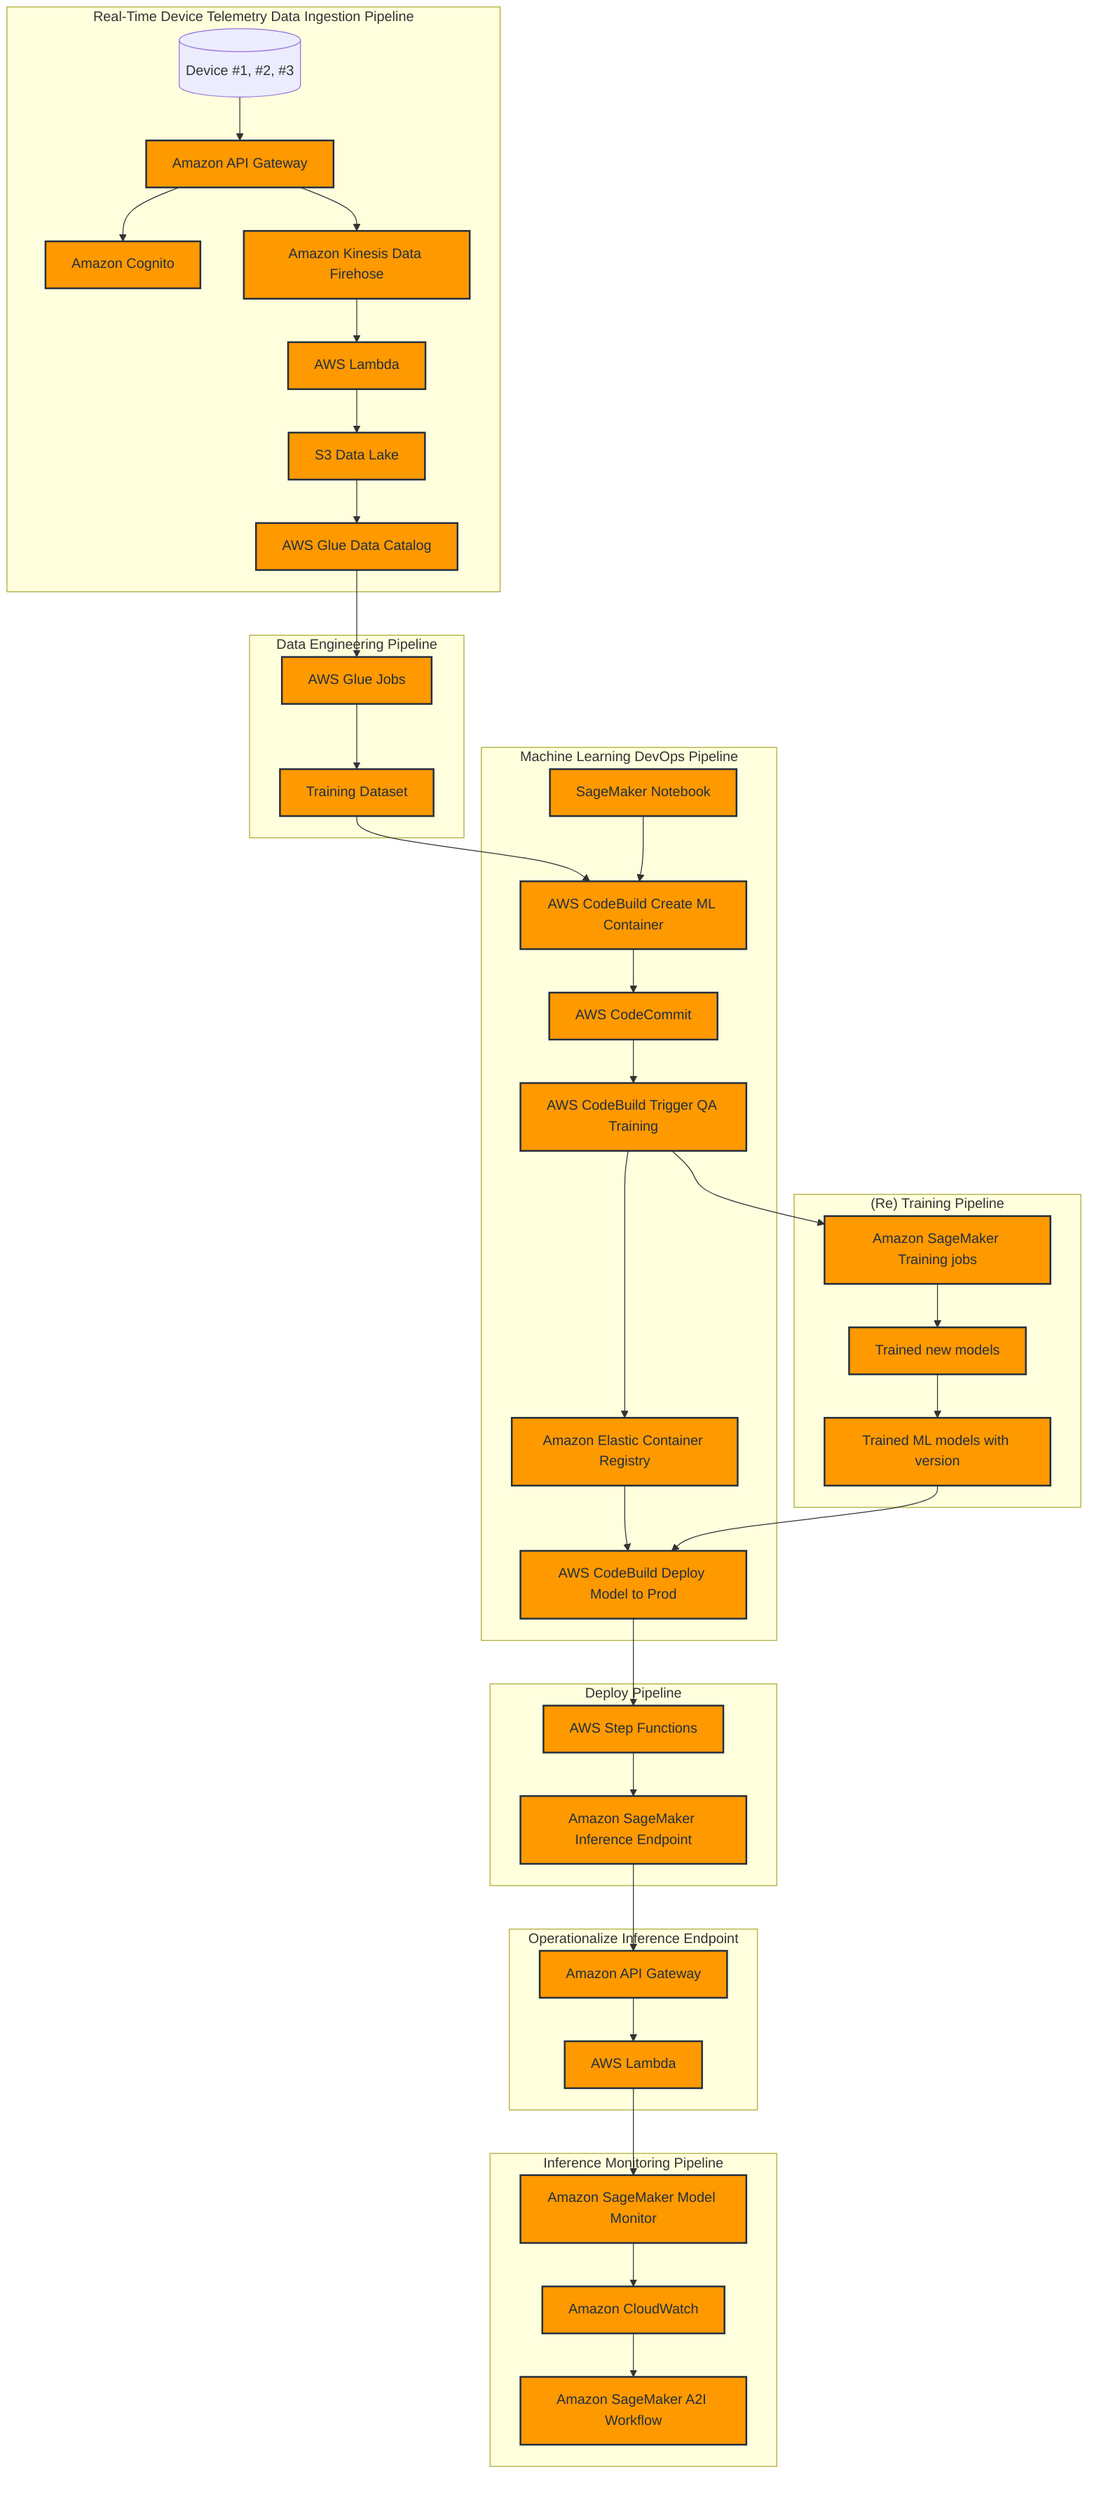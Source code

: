 graph TD
    subgraph "Real-Time Device Telemetry Data Ingestion Pipeline"
        Device[("Device #1, #2, #3")]
        apigateway:ingest[Amazon API Gateway]
        cognito:auth[Amazon Cognito]
        kinesis:firehose[Amazon Kinesis Data Firehose]
        lambda:transform[AWS Lambda]
        s3:datalake[S3 Data Lake]
        glue:catalog[AWS Glue Data Catalog]
    end

    subgraph "Data Engineering Pipeline"
        glue:jobs[AWS Glue Jobs]
        s3:training[Training Dataset]
    end

    subgraph "Machine Learning DevOps Pipeline"
        codebuild:ml[AWS CodeBuild Create ML Container]
        sagemaker:notebook[SageMaker Notebook]
        codecommit:repo[AWS CodeCommit]
        codebuild:qa[AWS CodeBuild Trigger QA Training]
        codebuild:prod[AWS CodeBuild Deploy Model to Prod]
        ecr:registry[Amazon Elastic Container Registry]
    end

    subgraph "Operationalize Inference Endpoint"
        apigateway:inference[Amazon API Gateway]
        lambda:inference[AWS Lambda]
    end

    subgraph "Inference Monitoring Pipeline"
        sagemaker:monitor[Amazon SageMaker Model Monitor]
        cloudwatch:events[Amazon CloudWatch]
        sagemaker:a2i[Amazon SageMaker A2I Workflow]
    end

    subgraph "Deploy Pipeline"
        stepfunctions:deploy[AWS Step Functions]
        sagemaker:endpoint[Amazon SageMaker Inference Endpoint]
    end

    subgraph "(Re) Training Pipeline"
        sagemaker:training[Amazon SageMaker Training jobs]
        sagemaker:model[Trained new models]
        s3:models[Trained ML models with version]
    end

    Device --> apigateway:ingest
    apigateway:ingest --> cognito:auth
    apigateway:ingest --> kinesis:firehose
    kinesis:firehose --> lambda:transform
    lambda:transform --> s3:datalake
    s3:datalake --> glue:catalog
    
    glue:catalog --> glue:jobs
    glue:jobs --> s3:training
    
    s3:training --> codebuild:ml
    sagemaker:notebook --> codebuild:ml
    codebuild:ml --> codecommit:repo
    codecommit:repo --> codebuild:qa
    codebuild:qa --> ecr:registry
    ecr:registry --> codebuild:prod
    
    sagemaker:endpoint --> apigateway:inference
    apigateway:inference --> lambda:inference
    
    lambda:inference --> sagemaker:monitor
    sagemaker:monitor --> cloudwatch:events
    cloudwatch:events --> sagemaker:a2i
    
    codebuild:prod --> stepfunctions:deploy
    stepfunctions:deploy --> sagemaker:endpoint
    
    codebuild:qa --> sagemaker:training
    sagemaker:training --> sagemaker:model
    sagemaker:model --> s3:models
    s3:models --> codebuild:prod

    classDef aws fill:#FF9900,stroke:#232F3E,stroke-width:2px,color:#232F3E;
    class apigateway:ingest,cognito:auth,kinesis:firehose,lambda:transform,s3:datalake,glue:catalog,glue:jobs,s3:training,codebuild:ml,sagemaker:notebook,codecommit:repo,codebuild:qa,codebuild:prod,ecr:registry,apigateway:inference,lambda:inference,sagemaker:monitor,cloudwatch:events,sagemaker:a2i,stepfunctions:deploy,sagemaker:endpoint,sagemaker:training,sagemaker:model,s3:models aws;